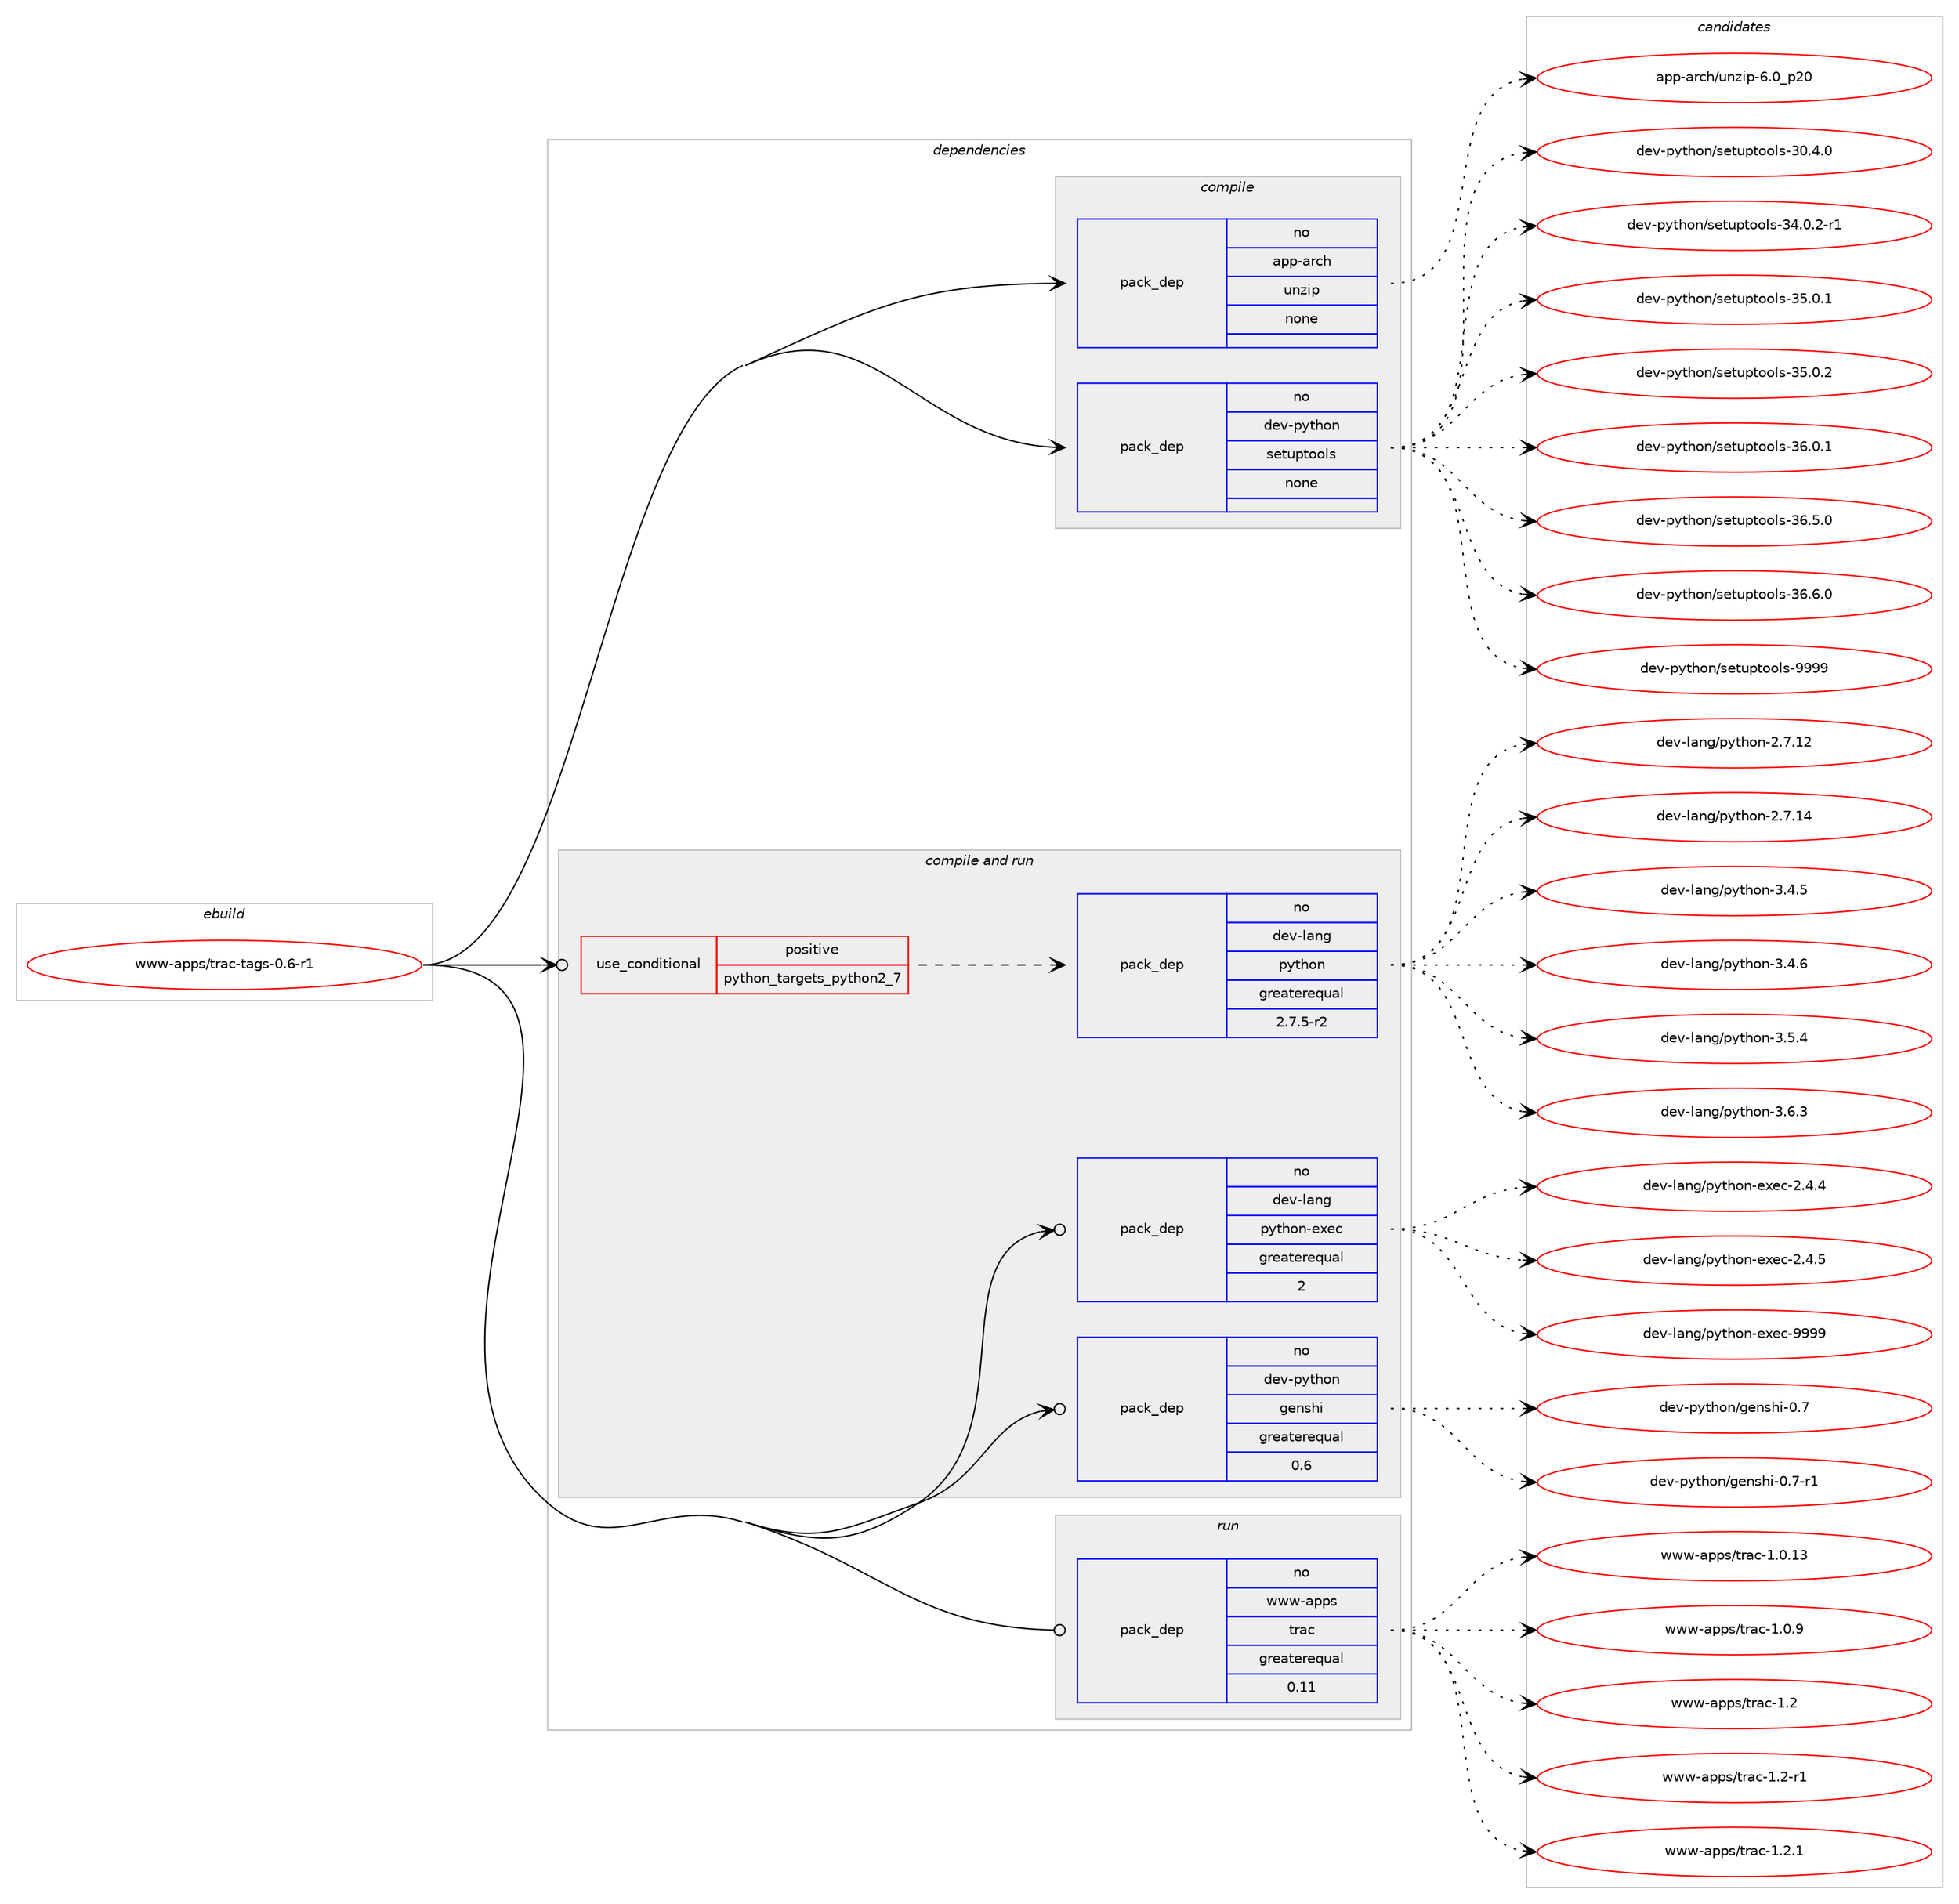 digraph prolog {

# *************
# Graph options
# *************

newrank=true;
concentrate=true;
compound=true;
graph [rankdir=LR,fontname=Helvetica,fontsize=10,ranksep=1.5];#, ranksep=2.5, nodesep=0.2];
edge  [arrowhead=vee];
node  [fontname=Helvetica,fontsize=10];

# **********
# The ebuild
# **********

subgraph cluster_leftcol {
color=gray;
rank=same;
label=<<i>ebuild</i>>;
id [label="www-apps/trac-tags-0.6-r1", color=red, width=4, href="../www-apps/trac-tags-0.6-r1.svg"];
}

# ****************
# The dependencies
# ****************

subgraph cluster_midcol {
color=gray;
label=<<i>dependencies</i>>;
subgraph cluster_compile {
fillcolor="#eeeeee";
style=filled;
label=<<i>compile</i>>;
subgraph pack373759 {
dependency502700 [label=<<TABLE BORDER="0" CELLBORDER="1" CELLSPACING="0" CELLPADDING="4" WIDTH="220"><TR><TD ROWSPAN="6" CELLPADDING="30">pack_dep</TD></TR><TR><TD WIDTH="110">no</TD></TR><TR><TD>app-arch</TD></TR><TR><TD>unzip</TD></TR><TR><TD>none</TD></TR><TR><TD></TD></TR></TABLE>>, shape=none, color=blue];
}
id:e -> dependency502700:w [weight=20,style="solid",arrowhead="vee"];
subgraph pack373760 {
dependency502701 [label=<<TABLE BORDER="0" CELLBORDER="1" CELLSPACING="0" CELLPADDING="4" WIDTH="220"><TR><TD ROWSPAN="6" CELLPADDING="30">pack_dep</TD></TR><TR><TD WIDTH="110">no</TD></TR><TR><TD>dev-python</TD></TR><TR><TD>setuptools</TD></TR><TR><TD>none</TD></TR><TR><TD></TD></TR></TABLE>>, shape=none, color=blue];
}
id:e -> dependency502701:w [weight=20,style="solid",arrowhead="vee"];
}
subgraph cluster_compileandrun {
fillcolor="#eeeeee";
style=filled;
label=<<i>compile and run</i>>;
subgraph cond119748 {
dependency502702 [label=<<TABLE BORDER="0" CELLBORDER="1" CELLSPACING="0" CELLPADDING="4"><TR><TD ROWSPAN="3" CELLPADDING="10">use_conditional</TD></TR><TR><TD>positive</TD></TR><TR><TD>python_targets_python2_7</TD></TR></TABLE>>, shape=none, color=red];
subgraph pack373761 {
dependency502703 [label=<<TABLE BORDER="0" CELLBORDER="1" CELLSPACING="0" CELLPADDING="4" WIDTH="220"><TR><TD ROWSPAN="6" CELLPADDING="30">pack_dep</TD></TR><TR><TD WIDTH="110">no</TD></TR><TR><TD>dev-lang</TD></TR><TR><TD>python</TD></TR><TR><TD>greaterequal</TD></TR><TR><TD>2.7.5-r2</TD></TR></TABLE>>, shape=none, color=blue];
}
dependency502702:e -> dependency502703:w [weight=20,style="dashed",arrowhead="vee"];
}
id:e -> dependency502702:w [weight=20,style="solid",arrowhead="odotvee"];
subgraph pack373762 {
dependency502704 [label=<<TABLE BORDER="0" CELLBORDER="1" CELLSPACING="0" CELLPADDING="4" WIDTH="220"><TR><TD ROWSPAN="6" CELLPADDING="30">pack_dep</TD></TR><TR><TD WIDTH="110">no</TD></TR><TR><TD>dev-lang</TD></TR><TR><TD>python-exec</TD></TR><TR><TD>greaterequal</TD></TR><TR><TD>2</TD></TR></TABLE>>, shape=none, color=blue];
}
id:e -> dependency502704:w [weight=20,style="solid",arrowhead="odotvee"];
subgraph pack373763 {
dependency502705 [label=<<TABLE BORDER="0" CELLBORDER="1" CELLSPACING="0" CELLPADDING="4" WIDTH="220"><TR><TD ROWSPAN="6" CELLPADDING="30">pack_dep</TD></TR><TR><TD WIDTH="110">no</TD></TR><TR><TD>dev-python</TD></TR><TR><TD>genshi</TD></TR><TR><TD>greaterequal</TD></TR><TR><TD>0.6</TD></TR></TABLE>>, shape=none, color=blue];
}
id:e -> dependency502705:w [weight=20,style="solid",arrowhead="odotvee"];
}
subgraph cluster_run {
fillcolor="#eeeeee";
style=filled;
label=<<i>run</i>>;
subgraph pack373764 {
dependency502706 [label=<<TABLE BORDER="0" CELLBORDER="1" CELLSPACING="0" CELLPADDING="4" WIDTH="220"><TR><TD ROWSPAN="6" CELLPADDING="30">pack_dep</TD></TR><TR><TD WIDTH="110">no</TD></TR><TR><TD>www-apps</TD></TR><TR><TD>trac</TD></TR><TR><TD>greaterequal</TD></TR><TR><TD>0.11</TD></TR></TABLE>>, shape=none, color=blue];
}
id:e -> dependency502706:w [weight=20,style="solid",arrowhead="odot"];
}
}

# **************
# The candidates
# **************

subgraph cluster_choices {
rank=same;
color=gray;
label=<<i>candidates</i>>;

subgraph choice373759 {
color=black;
nodesep=1;
choice971121124597114991044711711012210511245544648951125048 [label="app-arch/unzip-6.0_p20", color=red, width=4,href="../app-arch/unzip-6.0_p20.svg"];
dependency502700:e -> choice971121124597114991044711711012210511245544648951125048:w [style=dotted,weight="100"];
}
subgraph choice373760 {
color=black;
nodesep=1;
choice100101118451121211161041111104711510111611711211611111110811545514846524648 [label="dev-python/setuptools-30.4.0", color=red, width=4,href="../dev-python/setuptools-30.4.0.svg"];
choice1001011184511212111610411111047115101116117112116111111108115455152464846504511449 [label="dev-python/setuptools-34.0.2-r1", color=red, width=4,href="../dev-python/setuptools-34.0.2-r1.svg"];
choice100101118451121211161041111104711510111611711211611111110811545515346484649 [label="dev-python/setuptools-35.0.1", color=red, width=4,href="../dev-python/setuptools-35.0.1.svg"];
choice100101118451121211161041111104711510111611711211611111110811545515346484650 [label="dev-python/setuptools-35.0.2", color=red, width=4,href="../dev-python/setuptools-35.0.2.svg"];
choice100101118451121211161041111104711510111611711211611111110811545515446484649 [label="dev-python/setuptools-36.0.1", color=red, width=4,href="../dev-python/setuptools-36.0.1.svg"];
choice100101118451121211161041111104711510111611711211611111110811545515446534648 [label="dev-python/setuptools-36.5.0", color=red, width=4,href="../dev-python/setuptools-36.5.0.svg"];
choice100101118451121211161041111104711510111611711211611111110811545515446544648 [label="dev-python/setuptools-36.6.0", color=red, width=4,href="../dev-python/setuptools-36.6.0.svg"];
choice10010111845112121116104111110471151011161171121161111111081154557575757 [label="dev-python/setuptools-9999", color=red, width=4,href="../dev-python/setuptools-9999.svg"];
dependency502701:e -> choice100101118451121211161041111104711510111611711211611111110811545514846524648:w [style=dotted,weight="100"];
dependency502701:e -> choice1001011184511212111610411111047115101116117112116111111108115455152464846504511449:w [style=dotted,weight="100"];
dependency502701:e -> choice100101118451121211161041111104711510111611711211611111110811545515346484649:w [style=dotted,weight="100"];
dependency502701:e -> choice100101118451121211161041111104711510111611711211611111110811545515346484650:w [style=dotted,weight="100"];
dependency502701:e -> choice100101118451121211161041111104711510111611711211611111110811545515446484649:w [style=dotted,weight="100"];
dependency502701:e -> choice100101118451121211161041111104711510111611711211611111110811545515446534648:w [style=dotted,weight="100"];
dependency502701:e -> choice100101118451121211161041111104711510111611711211611111110811545515446544648:w [style=dotted,weight="100"];
dependency502701:e -> choice10010111845112121116104111110471151011161171121161111111081154557575757:w [style=dotted,weight="100"];
}
subgraph choice373761 {
color=black;
nodesep=1;
choice10010111845108971101034711212111610411111045504655464950 [label="dev-lang/python-2.7.12", color=red, width=4,href="../dev-lang/python-2.7.12.svg"];
choice10010111845108971101034711212111610411111045504655464952 [label="dev-lang/python-2.7.14", color=red, width=4,href="../dev-lang/python-2.7.14.svg"];
choice100101118451089711010347112121116104111110455146524653 [label="dev-lang/python-3.4.5", color=red, width=4,href="../dev-lang/python-3.4.5.svg"];
choice100101118451089711010347112121116104111110455146524654 [label="dev-lang/python-3.4.6", color=red, width=4,href="../dev-lang/python-3.4.6.svg"];
choice100101118451089711010347112121116104111110455146534652 [label="dev-lang/python-3.5.4", color=red, width=4,href="../dev-lang/python-3.5.4.svg"];
choice100101118451089711010347112121116104111110455146544651 [label="dev-lang/python-3.6.3", color=red, width=4,href="../dev-lang/python-3.6.3.svg"];
dependency502703:e -> choice10010111845108971101034711212111610411111045504655464950:w [style=dotted,weight="100"];
dependency502703:e -> choice10010111845108971101034711212111610411111045504655464952:w [style=dotted,weight="100"];
dependency502703:e -> choice100101118451089711010347112121116104111110455146524653:w [style=dotted,weight="100"];
dependency502703:e -> choice100101118451089711010347112121116104111110455146524654:w [style=dotted,weight="100"];
dependency502703:e -> choice100101118451089711010347112121116104111110455146534652:w [style=dotted,weight="100"];
dependency502703:e -> choice100101118451089711010347112121116104111110455146544651:w [style=dotted,weight="100"];
}
subgraph choice373762 {
color=black;
nodesep=1;
choice1001011184510897110103471121211161041111104510112010199455046524652 [label="dev-lang/python-exec-2.4.4", color=red, width=4,href="../dev-lang/python-exec-2.4.4.svg"];
choice1001011184510897110103471121211161041111104510112010199455046524653 [label="dev-lang/python-exec-2.4.5", color=red, width=4,href="../dev-lang/python-exec-2.4.5.svg"];
choice10010111845108971101034711212111610411111045101120101994557575757 [label="dev-lang/python-exec-9999", color=red, width=4,href="../dev-lang/python-exec-9999.svg"];
dependency502704:e -> choice1001011184510897110103471121211161041111104510112010199455046524652:w [style=dotted,weight="100"];
dependency502704:e -> choice1001011184510897110103471121211161041111104510112010199455046524653:w [style=dotted,weight="100"];
dependency502704:e -> choice10010111845108971101034711212111610411111045101120101994557575757:w [style=dotted,weight="100"];
}
subgraph choice373763 {
color=black;
nodesep=1;
choice100101118451121211161041111104710310111011510410545484655 [label="dev-python/genshi-0.7", color=red, width=4,href="../dev-python/genshi-0.7.svg"];
choice1001011184511212111610411111047103101110115104105454846554511449 [label="dev-python/genshi-0.7-r1", color=red, width=4,href="../dev-python/genshi-0.7-r1.svg"];
dependency502705:e -> choice100101118451121211161041111104710310111011510410545484655:w [style=dotted,weight="100"];
dependency502705:e -> choice1001011184511212111610411111047103101110115104105454846554511449:w [style=dotted,weight="100"];
}
subgraph choice373764 {
color=black;
nodesep=1;
choice119119119459711211211547116114979945494648464951 [label="www-apps/trac-1.0.13", color=red, width=4,href="../www-apps/trac-1.0.13.svg"];
choice1191191194597112112115471161149799454946484657 [label="www-apps/trac-1.0.9", color=red, width=4,href="../www-apps/trac-1.0.9.svg"];
choice119119119459711211211547116114979945494650 [label="www-apps/trac-1.2", color=red, width=4,href="../www-apps/trac-1.2.svg"];
choice1191191194597112112115471161149799454946504511449 [label="www-apps/trac-1.2-r1", color=red, width=4,href="../www-apps/trac-1.2-r1.svg"];
choice1191191194597112112115471161149799454946504649 [label="www-apps/trac-1.2.1", color=red, width=4,href="../www-apps/trac-1.2.1.svg"];
dependency502706:e -> choice119119119459711211211547116114979945494648464951:w [style=dotted,weight="100"];
dependency502706:e -> choice1191191194597112112115471161149799454946484657:w [style=dotted,weight="100"];
dependency502706:e -> choice119119119459711211211547116114979945494650:w [style=dotted,weight="100"];
dependency502706:e -> choice1191191194597112112115471161149799454946504511449:w [style=dotted,weight="100"];
dependency502706:e -> choice1191191194597112112115471161149799454946504649:w [style=dotted,weight="100"];
}
}

}
